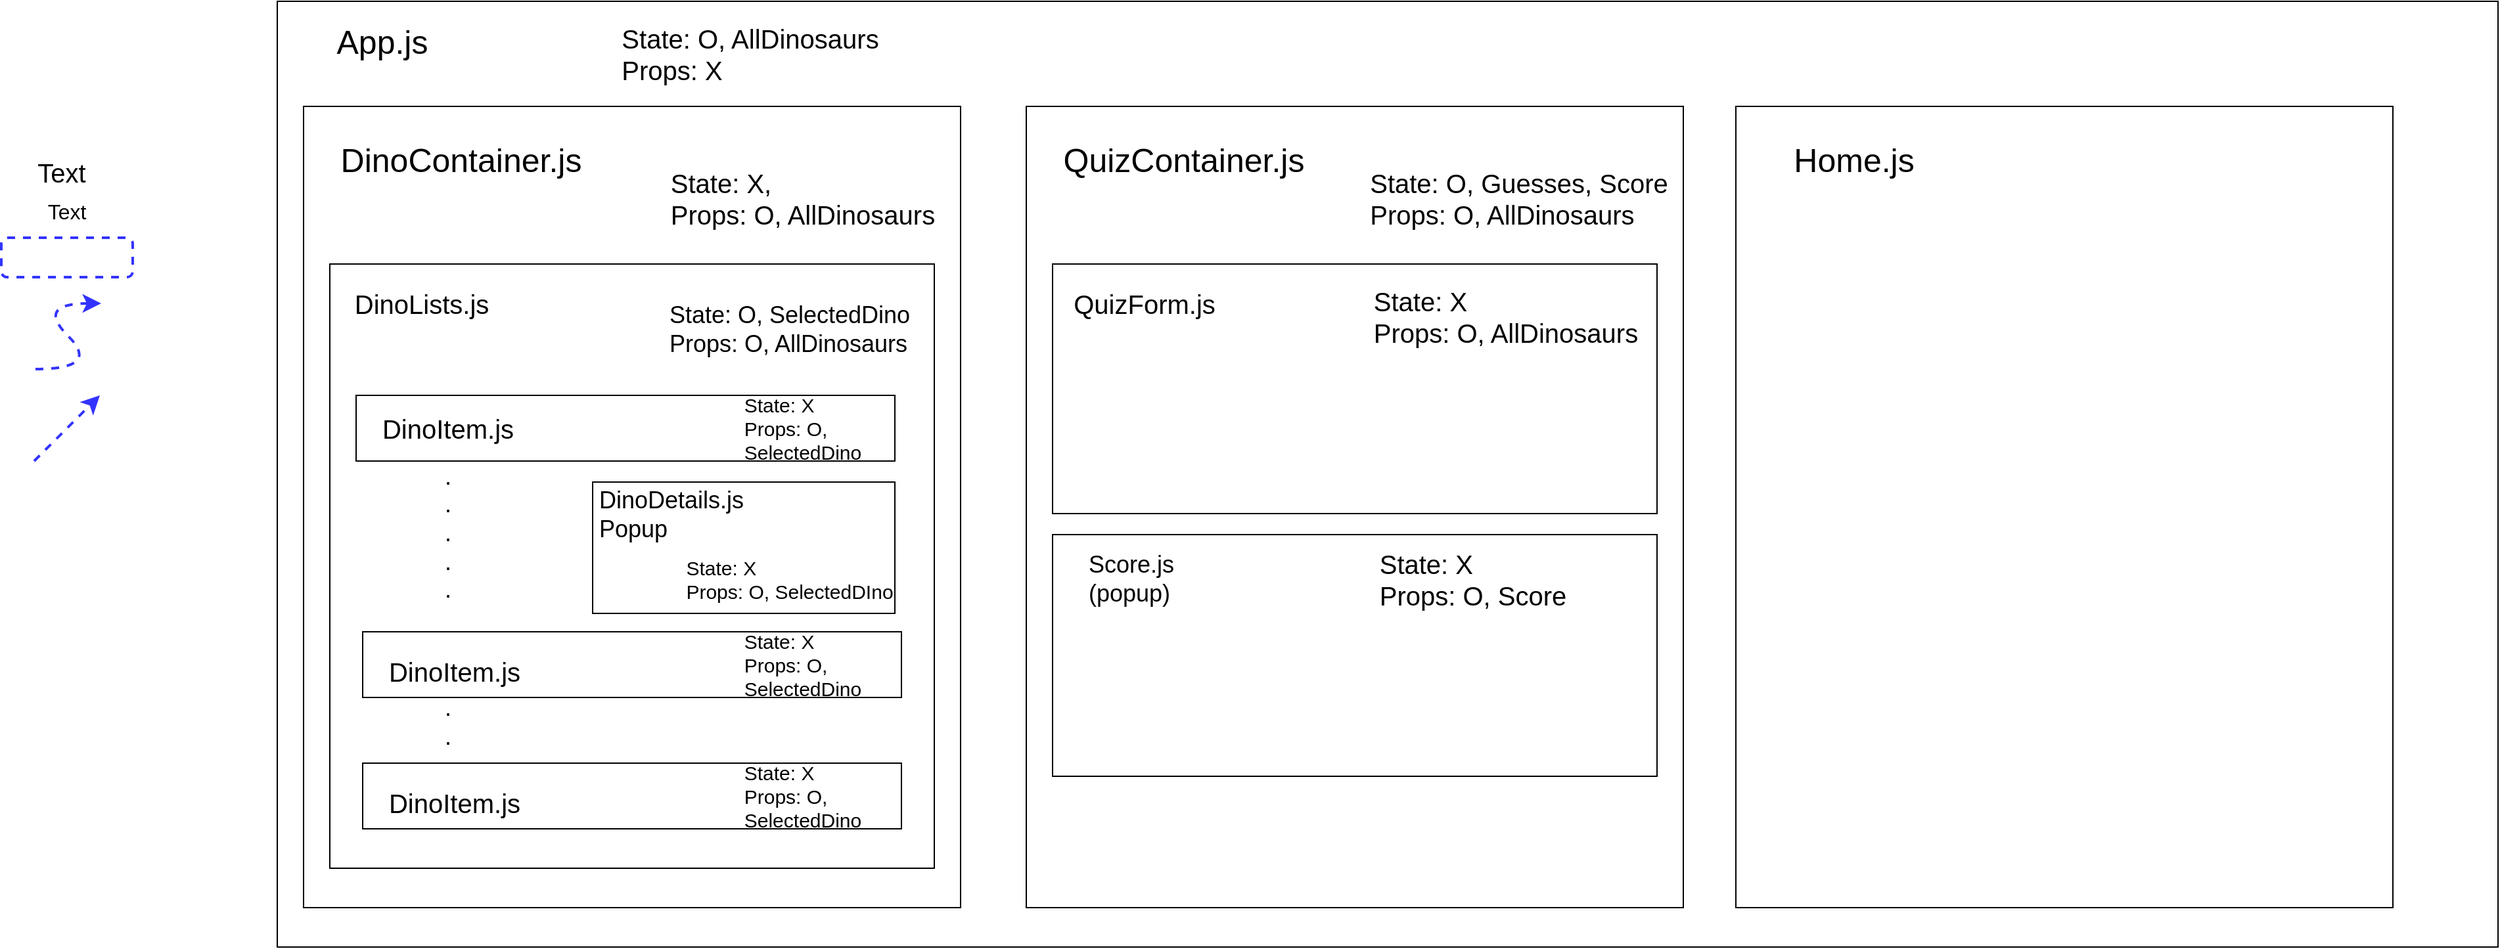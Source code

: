 <mxfile version="15.1.4" type="device"><diagram id="-CjHhzdiysLBvLNdPAxk" name="Page-1"><mxGraphModel dx="1278" dy="762" grid="1" gridSize="10" guides="1" tooltips="1" connect="1" arrows="1" fold="1" page="1" pageScale="1" pageWidth="827" pageHeight="1169" math="0" shadow="0"><root><mxCell id="0"/><mxCell id="1" parent="0"/><mxCell id="YuBVmnUtDZ-b6kBjOJns-25" value="" style="rounded=0;whiteSpace=wrap;html=1;fillColor=none;" vertex="1" parent="1"><mxGeometry x="380" y="80" width="1690" height="720" as="geometry"/></mxCell><mxCell id="YuBVmnUtDZ-b6kBjOJns-1" value="" style="rounded=0;whiteSpace=wrap;html=1;fillColor=none;" vertex="1" parent="1"><mxGeometry x="400" y="160" width="500" height="610" as="geometry"/></mxCell><mxCell id="YuBVmnUtDZ-b6kBjOJns-2" value="" style="curved=1;endArrow=classic;html=1;dashed=1;strokeWidth=2;strokeColor=#3333FF;endSize=8;" edge="1" parent="1"><mxGeometry width="50" height="50" relative="1" as="geometry"><mxPoint x="196" y="360" as="sourcePoint"/><mxPoint x="246" y="310" as="targetPoint"/><Array as="points"><mxPoint x="246" y="360"/><mxPoint x="196" y="310"/></Array></mxGeometry></mxCell><mxCell id="YuBVmnUtDZ-b6kBjOJns-3" value="" style="rounded=1;whiteSpace=wrap;html=1;fillColor=none;dashed=1;strokeWidth=2;strokeColor=#3333FF;" vertex="1" parent="1"><mxGeometry x="170" y="260" width="100" height="30" as="geometry"/></mxCell><mxCell id="YuBVmnUtDZ-b6kBjOJns-4" value="&lt;font style=&quot;font-size: 20px&quot;&gt;Text&lt;/font&gt;" style="text;html=1;strokeColor=none;fillColor=none;align=center;verticalAlign=middle;whiteSpace=wrap;rounded=0;dashed=1;strokeWidth=20;" vertex="1" parent="1"><mxGeometry x="176" y="190" width="80" height="40" as="geometry"/></mxCell><mxCell id="YuBVmnUtDZ-b6kBjOJns-5" value="&lt;font style=&quot;font-size: 16px&quot;&gt;Text&lt;/font&gt;" style="text;html=1;strokeColor=none;fillColor=none;align=center;verticalAlign=middle;whiteSpace=wrap;rounded=0;dashed=1;strokeWidth=20;" vertex="1" parent="1"><mxGeometry x="180" y="220" width="80" height="40" as="geometry"/></mxCell><mxCell id="YuBVmnUtDZ-b6kBjOJns-7" value="" style="endArrow=classic;html=1;dashed=1;endSize=8;strokeColor=#3333FF;strokeWidth=2;endFill=1;" edge="1" parent="1"><mxGeometry width="50" height="50" relative="1" as="geometry"><mxPoint x="195" y="430" as="sourcePoint"/><mxPoint x="245" y="380" as="targetPoint"/></mxGeometry></mxCell><mxCell id="YuBVmnUtDZ-b6kBjOJns-8" value="&lt;font style=&quot;font-size: 25px&quot;&gt;DinoContainer.js&lt;/font&gt;" style="text;html=1;strokeColor=none;fillColor=none;align=center;verticalAlign=middle;whiteSpace=wrap;rounded=0;dashed=1;strokeWidth=20;" vertex="1" parent="1"><mxGeometry x="480" y="180" width="80" height="40" as="geometry"/></mxCell><mxCell id="YuBVmnUtDZ-b6kBjOJns-10" value="" style="rounded=0;whiteSpace=wrap;html=1;fillColor=none;" vertex="1" parent="1"><mxGeometry x="420" y="280" width="460" height="460" as="geometry"/></mxCell><mxCell id="YuBVmnUtDZ-b6kBjOJns-11" value="&lt;span style=&quot;font-size: 20px&quot;&gt;DinoLists.js&lt;/span&gt;" style="text;html=1;strokeColor=none;fillColor=none;align=center;verticalAlign=middle;whiteSpace=wrap;rounded=0;dashed=1;strokeWidth=20;" vertex="1" parent="1"><mxGeometry x="450" y="290" width="80" height="40" as="geometry"/></mxCell><mxCell id="YuBVmnUtDZ-b6kBjOJns-12" value="&lt;div style=&quot;text-align: left ; font-size: 18px&quot;&gt;&lt;font style=&quot;font-size: 18px&quot;&gt;State: O, SelectedDino&lt;/font&gt;&lt;/div&gt;&lt;font style=&quot;font-size: 18px&quot;&gt;&lt;div style=&quot;text-align: left&quot;&gt;Props: O, AllDinosaurs&lt;/div&gt;&lt;/font&gt;" style="text;html=1;strokeColor=none;fillColor=none;align=center;verticalAlign=middle;whiteSpace=wrap;rounded=0;dashed=1;strokeWidth=20;" vertex="1" parent="1"><mxGeometry x="620" y="310" width="300" height="40" as="geometry"/></mxCell><mxCell id="YuBVmnUtDZ-b6kBjOJns-13" value="" style="rounded=0;whiteSpace=wrap;html=1;fillColor=none;" vertex="1" parent="1"><mxGeometry x="440" y="380" width="410" height="50" as="geometry"/></mxCell><mxCell id="YuBVmnUtDZ-b6kBjOJns-14" value="" style="rounded=0;whiteSpace=wrap;html=1;fillColor=none;" vertex="1" parent="1"><mxGeometry x="445" y="560" width="410" height="50" as="geometry"/></mxCell><mxCell id="YuBVmnUtDZ-b6kBjOJns-15" value="" style="rounded=0;whiteSpace=wrap;html=1;fillColor=none;" vertex="1" parent="1"><mxGeometry x="445" y="660" width="410" height="50" as="geometry"/></mxCell><mxCell id="YuBVmnUtDZ-b6kBjOJns-16" value="&lt;span style=&quot;font-size: 20px&quot;&gt;DinoItem.js&lt;/span&gt;" style="text;html=1;strokeColor=none;fillColor=none;align=center;verticalAlign=middle;whiteSpace=wrap;rounded=0;dashed=1;strokeWidth=20;" vertex="1" parent="1"><mxGeometry x="470" y="385" width="80" height="40" as="geometry"/></mxCell><mxCell id="YuBVmnUtDZ-b6kBjOJns-17" value="&lt;span style=&quot;font-size: 20px&quot;&gt;DinoItem.js&lt;/span&gt;" style="text;html=1;strokeColor=none;fillColor=none;align=center;verticalAlign=middle;whiteSpace=wrap;rounded=0;dashed=1;strokeWidth=20;" vertex="1" parent="1"><mxGeometry x="475" y="570" width="80" height="40" as="geometry"/></mxCell><mxCell id="YuBVmnUtDZ-b6kBjOJns-18" value="&lt;span style=&quot;font-size: 20px&quot;&gt;DinoItem.js&lt;/span&gt;" style="text;html=1;strokeColor=none;fillColor=none;align=center;verticalAlign=middle;whiteSpace=wrap;rounded=0;dashed=1;strokeWidth=20;" vertex="1" parent="1"><mxGeometry x="475" y="670" width="80" height="40" as="geometry"/></mxCell><mxCell id="YuBVmnUtDZ-b6kBjOJns-19" value="&lt;div style=&quot;text-align: left ; font-size: 15px&quot;&gt;&lt;font style=&quot;font-size: 15px&quot;&gt;State: X&lt;/font&gt;&lt;/div&gt;&lt;font style=&quot;font-size: 15px&quot;&gt;&lt;div style=&quot;text-align: left&quot;&gt;Props: O,&lt;/div&gt;&lt;div style=&quot;text-align: left&quot;&gt;SelectedDino&lt;/div&gt;&lt;/font&gt;" style="text;html=1;strokeColor=none;fillColor=none;align=center;verticalAlign=middle;whiteSpace=wrap;rounded=0;dashed=1;strokeWidth=20;" vertex="1" parent="1"><mxGeometry x="690" y="385" width="180" height="40" as="geometry"/></mxCell><mxCell id="YuBVmnUtDZ-b6kBjOJns-20" value="" style="rounded=0;whiteSpace=wrap;html=1;fillColor=none;" vertex="1" parent="1"><mxGeometry x="620" y="446" width="230" height="100" as="geometry"/></mxCell><mxCell id="YuBVmnUtDZ-b6kBjOJns-21" value="&lt;div style=&quot;text-align: left&quot;&gt;&lt;span style=&quot;font-size: 18px&quot;&gt;DinoDetails.js&lt;/span&gt;&lt;/div&gt;&lt;font style=&quot;font-size: 18px&quot;&gt;&lt;div style=&quot;text-align: left&quot;&gt;&lt;span&gt;Popup&lt;/span&gt;&lt;/div&gt;&lt;/font&gt;" style="text;html=1;strokeColor=none;fillColor=none;align=center;verticalAlign=middle;whiteSpace=wrap;rounded=0;dashed=1;strokeWidth=20;" vertex="1" parent="1"><mxGeometry x="640" y="451" width="80" height="40" as="geometry"/></mxCell><mxCell id="YuBVmnUtDZ-b6kBjOJns-22" value="&lt;div style=&quot;text-align: left ; font-size: 15px&quot;&gt;&lt;font style=&quot;font-size: 15px&quot;&gt;State: X&lt;/font&gt;&lt;/div&gt;&lt;font style=&quot;font-size: 15px&quot;&gt;&lt;div style=&quot;text-align: left&quot;&gt;Props: O, SelectedDIno&lt;/div&gt;&lt;/font&gt;" style="text;html=1;strokeColor=none;fillColor=none;align=center;verticalAlign=middle;whiteSpace=wrap;rounded=0;dashed=1;strokeWidth=20;" vertex="1" parent="1"><mxGeometry x="680" y="500" width="180" height="40" as="geometry"/></mxCell><mxCell id="YuBVmnUtDZ-b6kBjOJns-23" value="&lt;span style=&quot;font-size: 18px&quot;&gt;.&lt;br&gt;.&lt;br&gt;.&lt;br&gt;.&lt;br&gt;.&lt;br&gt;&lt;br&gt;&lt;/span&gt;" style="text;html=1;strokeColor=none;fillColor=none;align=center;verticalAlign=middle;whiteSpace=wrap;rounded=0;dashed=1;strokeWidth=20;" vertex="1" parent="1"><mxGeometry x="470" y="476" width="80" height="40" as="geometry"/></mxCell><mxCell id="YuBVmnUtDZ-b6kBjOJns-24" value="&lt;span style=&quot;font-size: 18px&quot;&gt;.&lt;br&gt;.&lt;br&gt;&lt;br&gt;&lt;/span&gt;" style="text;html=1;strokeColor=none;fillColor=none;align=center;verticalAlign=middle;whiteSpace=wrap;rounded=0;dashed=1;strokeWidth=20;" vertex="1" parent="1"><mxGeometry x="470" y="620" width="80" height="40" as="geometry"/></mxCell><mxCell id="YuBVmnUtDZ-b6kBjOJns-27" value="&lt;div style=&quot;text-align: left&quot;&gt;&lt;span style=&quot;font-size: 20px&quot;&gt;State: O, AllDinosaurs&lt;/span&gt;&lt;/div&gt;&lt;font style=&quot;font-size: 20px&quot;&gt;&lt;div style=&quot;text-align: left&quot;&gt;&lt;span&gt;Props: X&lt;/span&gt;&lt;/div&gt;&lt;/font&gt;" style="text;html=1;strokeColor=none;fillColor=none;align=center;verticalAlign=middle;whiteSpace=wrap;rounded=0;dashed=1;strokeWidth=20;" vertex="1" parent="1"><mxGeometry x="610" y="100" width="260" height="40" as="geometry"/></mxCell><mxCell id="YuBVmnUtDZ-b6kBjOJns-29" value="&lt;font style=&quot;font-size: 25px&quot;&gt;App.js&lt;/font&gt;" style="text;html=1;strokeColor=none;fillColor=none;align=center;verticalAlign=middle;whiteSpace=wrap;rounded=0;dashed=1;strokeWidth=20;" vertex="1" parent="1"><mxGeometry x="420" y="90" width="80" height="40" as="geometry"/></mxCell><mxCell id="YuBVmnUtDZ-b6kBjOJns-48" value="" style="rounded=0;whiteSpace=wrap;html=1;fillColor=none;" vertex="1" parent="1"><mxGeometry x="950" y="160" width="500" height="610" as="geometry"/></mxCell><mxCell id="YuBVmnUtDZ-b6kBjOJns-49" value="&lt;font style=&quot;font-size: 25px&quot;&gt;QuizContainer.js&lt;/font&gt;" style="text;html=1;strokeColor=none;fillColor=none;align=center;verticalAlign=middle;whiteSpace=wrap;rounded=0;dashed=1;strokeWidth=20;" vertex="1" parent="1"><mxGeometry x="1030" y="180" width="80" height="40" as="geometry"/></mxCell><mxCell id="YuBVmnUtDZ-b6kBjOJns-50" value="&lt;div style=&quot;text-align: left&quot;&gt;&lt;span style=&quot;font-size: 20px&quot;&gt;State: O, Guesses, Score&lt;/span&gt;&lt;/div&gt;&lt;font style=&quot;font-size: 20px&quot;&gt;&lt;div style=&quot;text-align: left&quot;&gt;&lt;span&gt;Props: O, AllDinosaurs&lt;/span&gt;&lt;/div&gt;&lt;/font&gt;" style="text;html=1;strokeColor=none;fillColor=none;align=center;verticalAlign=middle;whiteSpace=wrap;rounded=0;dashed=1;strokeWidth=20;" vertex="1" parent="1"><mxGeometry x="1150" y="210" width="350" height="40" as="geometry"/></mxCell><mxCell id="YuBVmnUtDZ-b6kBjOJns-51" value="" style="rounded=0;whiteSpace=wrap;html=1;fillColor=none;" vertex="1" parent="1"><mxGeometry x="970" y="280" width="460" height="190" as="geometry"/></mxCell><mxCell id="YuBVmnUtDZ-b6kBjOJns-66" value="&lt;font style=&quot;font-size: 20px&quot;&gt;QuizForm.js&lt;/font&gt;" style="text;html=1;strokeColor=none;fillColor=none;align=center;verticalAlign=middle;whiteSpace=wrap;rounded=0;dashed=1;strokeWidth=20;" vertex="1" parent="1"><mxGeometry x="1000" y="290" width="80" height="40" as="geometry"/></mxCell><mxCell id="YuBVmnUtDZ-b6kBjOJns-67" value="" style="rounded=0;whiteSpace=wrap;html=1;fillColor=none;" vertex="1" parent="1"><mxGeometry x="970" y="486" width="460" height="184" as="geometry"/></mxCell><mxCell id="YuBVmnUtDZ-b6kBjOJns-68" value="&lt;div style=&quot;text-align: left&quot;&gt;&lt;span style=&quot;font-size: 18px&quot;&gt;Score.js&lt;/span&gt;&lt;/div&gt;&lt;font style=&quot;font-size: 18px&quot;&gt;&lt;div style=&quot;text-align: left&quot;&gt;&lt;span&gt;(popup)&lt;/span&gt;&lt;/div&gt;&lt;/font&gt;" style="text;html=1;strokeColor=none;fillColor=none;align=center;verticalAlign=middle;whiteSpace=wrap;rounded=0;dashed=1;strokeWidth=20;" vertex="1" parent="1"><mxGeometry x="990" y="500" width="80" height="40" as="geometry"/></mxCell><mxCell id="YuBVmnUtDZ-b6kBjOJns-70" value="&lt;div style=&quot;text-align: left&quot;&gt;&lt;span style=&quot;font-size: 20px&quot;&gt;State: X&lt;/span&gt;&lt;/div&gt;&lt;font style=&quot;font-size: 20px&quot;&gt;&lt;div style=&quot;text-align: left&quot;&gt;&lt;span&gt;Props: O, AllDinosaurs&lt;/span&gt;&lt;/div&gt;&lt;/font&gt;" style="text;html=1;strokeColor=none;fillColor=none;align=center;verticalAlign=middle;whiteSpace=wrap;rounded=0;dashed=1;strokeWidth=20;" vertex="1" parent="1"><mxGeometry x="1190" y="300" width="250" height="40" as="geometry"/></mxCell><mxCell id="YuBVmnUtDZ-b6kBjOJns-73" value="&lt;div style=&quot;text-align: left&quot;&gt;&lt;span style=&quot;font-size: 20px&quot;&gt;State: X&lt;/span&gt;&lt;/div&gt;&lt;font style=&quot;font-size: 20px&quot;&gt;&lt;div style=&quot;text-align: left&quot;&gt;&lt;span&gt;Props: O, Score&lt;/span&gt;&lt;/div&gt;&lt;/font&gt;" style="text;html=1;strokeColor=none;fillColor=none;align=center;verticalAlign=middle;whiteSpace=wrap;rounded=0;dashed=1;strokeWidth=20;" vertex="1" parent="1"><mxGeometry x="1200" y="500" width="180" height="40" as="geometry"/></mxCell><mxCell id="YuBVmnUtDZ-b6kBjOJns-74" value="&lt;div style=&quot;text-align: left&quot;&gt;&lt;span style=&quot;font-size: 20px&quot;&gt;State: X,&amp;nbsp;&lt;/span&gt;&lt;/div&gt;&lt;font style=&quot;font-size: 20px&quot;&gt;&lt;div style=&quot;text-align: left&quot;&gt;&lt;span&gt;Props: O, AllDinosaurs&lt;/span&gt;&lt;/div&gt;&lt;/font&gt;" style="text;html=1;strokeColor=none;fillColor=none;align=center;verticalAlign=middle;whiteSpace=wrap;rounded=0;dashed=1;strokeWidth=20;" vertex="1" parent="1"><mxGeometry x="650" y="210" width="260" height="40" as="geometry"/></mxCell><mxCell id="YuBVmnUtDZ-b6kBjOJns-77" value="&lt;div style=&quot;text-align: left ; font-size: 15px&quot;&gt;&lt;font style=&quot;font-size: 15px&quot;&gt;State: X&lt;/font&gt;&lt;/div&gt;&lt;font style=&quot;font-size: 15px&quot;&gt;&lt;div style=&quot;text-align: left&quot;&gt;Props: O,&amp;nbsp;&lt;/div&gt;&lt;/font&gt;&lt;span style=&quot;font-size: 15px ; text-align: left&quot;&gt;SelectedDino&lt;/span&gt;" style="text;html=1;strokeColor=none;fillColor=none;align=center;verticalAlign=middle;whiteSpace=wrap;rounded=0;dashed=1;strokeWidth=20;" vertex="1" parent="1"><mxGeometry x="690" y="565" width="180" height="40" as="geometry"/></mxCell><mxCell id="YuBVmnUtDZ-b6kBjOJns-78" value="&lt;div style=&quot;text-align: left ; font-size: 15px&quot;&gt;&lt;font style=&quot;font-size: 15px&quot;&gt;State: X&lt;/font&gt;&lt;/div&gt;&lt;font style=&quot;font-size: 15px&quot;&gt;&lt;div style=&quot;text-align: left&quot;&gt;Props: O,&amp;nbsp;&lt;/div&gt;&lt;/font&gt;&lt;span style=&quot;font-size: 15px ; text-align: left&quot;&gt;SelectedDino&lt;/span&gt;" style="text;html=1;strokeColor=none;fillColor=none;align=center;verticalAlign=middle;whiteSpace=wrap;rounded=0;dashed=1;strokeWidth=20;" vertex="1" parent="1"><mxGeometry x="690" y="665" width="180" height="40" as="geometry"/></mxCell><mxCell id="YuBVmnUtDZ-b6kBjOJns-79" value="" style="rounded=0;whiteSpace=wrap;html=1;fillColor=none;" vertex="1" parent="1"><mxGeometry x="1490" y="160" width="500" height="610" as="geometry"/></mxCell><mxCell id="YuBVmnUtDZ-b6kBjOJns-80" value="&lt;font style=&quot;font-size: 25px&quot;&gt;Home.js&lt;/font&gt;" style="text;html=1;strokeColor=none;fillColor=none;align=center;verticalAlign=middle;whiteSpace=wrap;rounded=0;dashed=1;strokeWidth=20;" vertex="1" parent="1"><mxGeometry x="1540" y="180" width="80" height="40" as="geometry"/></mxCell></root></mxGraphModel></diagram></mxfile>